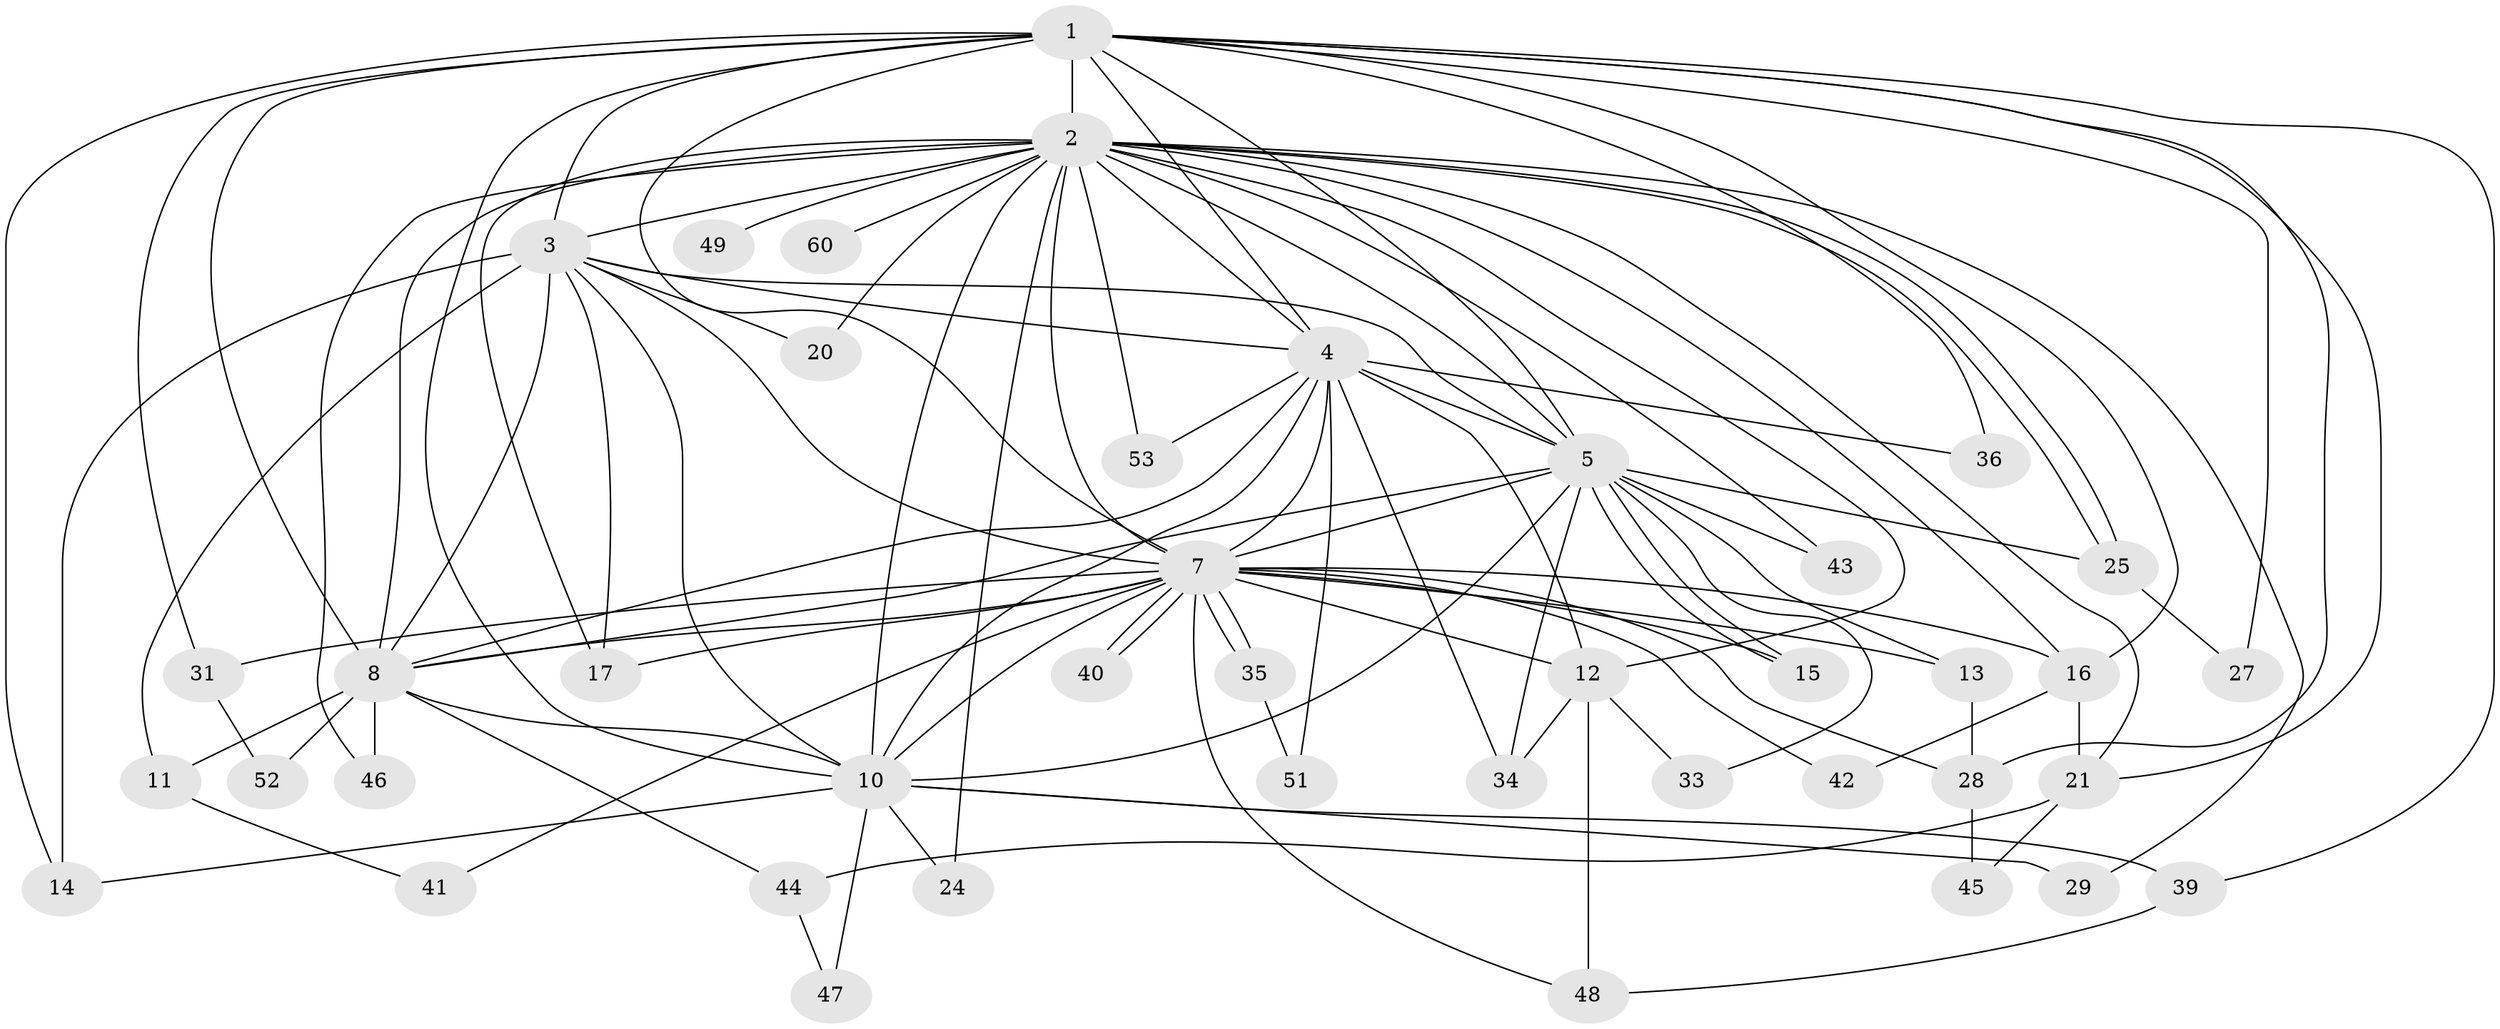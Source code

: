 // Generated by graph-tools (version 1.1) at 2025/51/02/27/25 19:51:46]
// undirected, 42 vertices, 104 edges
graph export_dot {
graph [start="1"]
  node [color=gray90,style=filled];
  1 [super="+9"];
  2 [super="+6"];
  3 [super="+58"];
  4 [super="+32"];
  5 [super="+61"];
  7 [super="+19"];
  8 [super="+23"];
  10 [super="+18"];
  11;
  12 [super="+22"];
  13;
  14 [super="+55"];
  15 [super="+37"];
  16 [super="+38"];
  17 [super="+50"];
  20;
  21 [super="+26"];
  24;
  25 [super="+54"];
  27;
  28 [super="+30"];
  29;
  31;
  33;
  34 [super="+56"];
  35;
  36;
  39;
  40;
  41;
  42;
  43 [super="+59"];
  44;
  45;
  46;
  47;
  48 [super="+57"];
  49;
  51;
  52;
  53;
  60;
  1 -- 2 [weight=4];
  1 -- 3 [weight=2];
  1 -- 4 [weight=2];
  1 -- 5 [weight=2];
  1 -- 7 [weight=2];
  1 -- 8 [weight=2];
  1 -- 10 [weight=2];
  1 -- 14;
  1 -- 28;
  1 -- 31;
  1 -- 36;
  1 -- 39;
  1 -- 16;
  1 -- 21;
  1 -- 27;
  2 -- 3 [weight=2];
  2 -- 4 [weight=2];
  2 -- 5 [weight=2];
  2 -- 7 [weight=3];
  2 -- 8 [weight=2];
  2 -- 10 [weight=3];
  2 -- 12;
  2 -- 16;
  2 -- 20;
  2 -- 25;
  2 -- 25;
  2 -- 46;
  2 -- 49 [weight=2];
  2 -- 21;
  2 -- 24;
  2 -- 29;
  2 -- 43;
  2 -- 53;
  2 -- 60;
  2 -- 17;
  3 -- 4;
  3 -- 5 [weight=2];
  3 -- 7;
  3 -- 8;
  3 -- 10;
  3 -- 11;
  3 -- 14;
  3 -- 17;
  3 -- 20;
  4 -- 5 [weight=2];
  4 -- 7;
  4 -- 8 [weight=2];
  4 -- 10;
  4 -- 12;
  4 -- 51;
  4 -- 53;
  4 -- 34;
  4 -- 36;
  5 -- 7;
  5 -- 8;
  5 -- 10;
  5 -- 13;
  5 -- 15 [weight=2];
  5 -- 15;
  5 -- 33;
  5 -- 34;
  5 -- 43 [weight=2];
  5 -- 25;
  7 -- 8;
  7 -- 10;
  7 -- 13;
  7 -- 17;
  7 -- 28;
  7 -- 31;
  7 -- 35;
  7 -- 35;
  7 -- 40;
  7 -- 40;
  7 -- 41;
  7 -- 42;
  7 -- 48;
  7 -- 16;
  7 -- 15;
  7 -- 12;
  8 -- 10;
  8 -- 11;
  8 -- 46;
  8 -- 52;
  8 -- 44;
  10 -- 24;
  10 -- 29;
  10 -- 39;
  10 -- 47;
  10 -- 14;
  11 -- 41;
  12 -- 48;
  12 -- 33;
  12 -- 34;
  13 -- 28;
  16 -- 21;
  16 -- 42;
  21 -- 45;
  21 -- 44;
  25 -- 27;
  28 -- 45;
  31 -- 52;
  35 -- 51;
  39 -- 48;
  44 -- 47;
}
